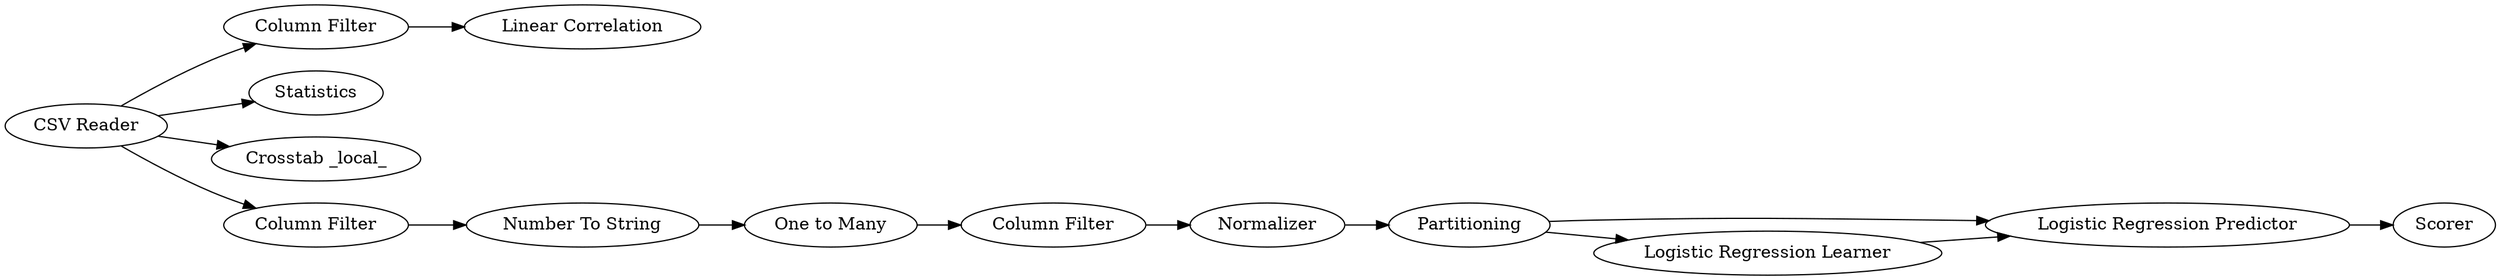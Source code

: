 digraph {
	"-3738683488776452294_13" [label=Scorer]
	"-6494357003453632835_13" [label="Column Filter"]
	"-6494357003453632835_10" [label="One to Many"]
	"-6494357003453632835_15" [label=Normalizer]
	"-3738683488776452294_6" [label="Linear Correlation"]
	"-3738683488776452294_12" [label="Logistic Regression Predictor"]
	"-3738683488776452294_1" [label="CSV Reader"]
	"-3738683488776452294_5" [label="Column Filter"]
	"-3738683488776452294_2" [label=Statistics]
	"-6494357003453632835_11" [label="Number To String"]
	"-6494357003453632835_14" [label=Partitioning]
	"-3738683488776452294_10" [label="Logistic Regression Learner"]
	"-3738683488776452294_9" [label="Crosstab _local_"]
	"-6494357003453632835_12" [label="Column Filter"]
	"-3738683488776452294_1" -> "-6494357003453632835_12"
	"-3738683488776452294_5" -> "-3738683488776452294_6"
	"-6494357003453632835_14" -> "-3738683488776452294_12"
	"-6494357003453632835_13" -> "-6494357003453632835_15"
	"-6494357003453632835_15" -> "-6494357003453632835_14"
	"-3738683488776452294_12" -> "-3738683488776452294_13"
	"-6494357003453632835_11" -> "-6494357003453632835_10"
	"-6494357003453632835_12" -> "-6494357003453632835_11"
	"-3738683488776452294_1" -> "-3738683488776452294_2"
	"-3738683488776452294_1" -> "-3738683488776452294_5"
	"-3738683488776452294_10" -> "-3738683488776452294_12"
	"-6494357003453632835_10" -> "-6494357003453632835_13"
	"-6494357003453632835_14" -> "-3738683488776452294_10"
	"-3738683488776452294_1" -> "-3738683488776452294_9"
	rankdir=LR
}
